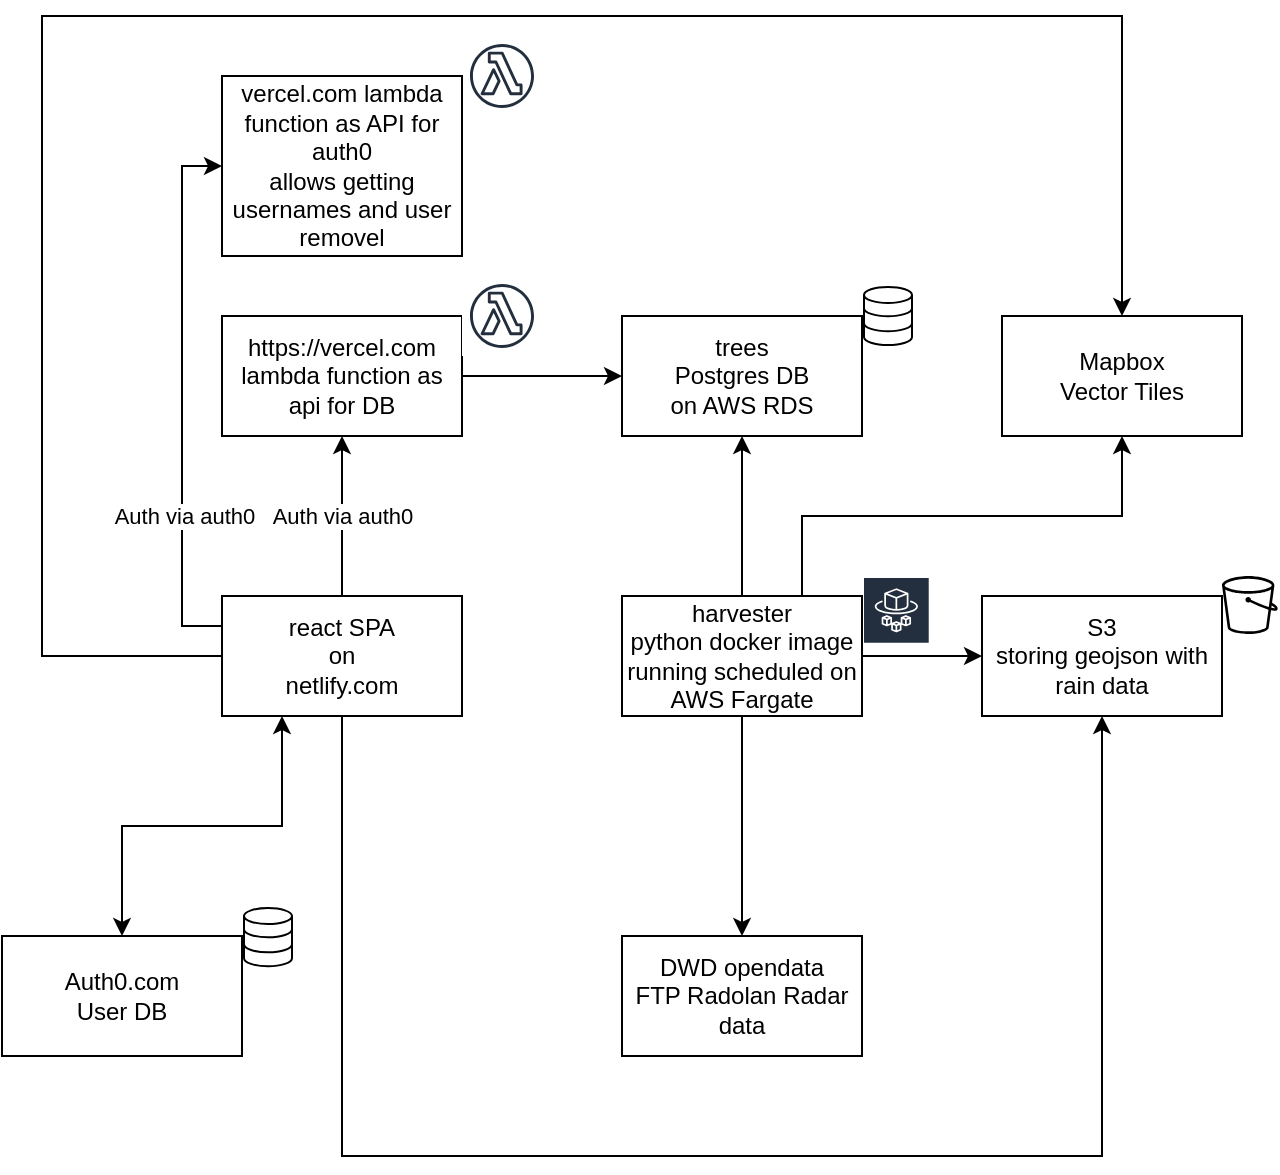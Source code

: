 <mxfile version="13.1.14" type="github"><diagram id="A_ITrU4Yd1AnZeQU2Kaq" name="Page-1"><mxGraphModel dx="1121" dy="867" grid="1" gridSize="10" guides="1" tooltips="1" connect="1" arrows="1" fold="1" page="1" pageScale="1" pageWidth="827" pageHeight="1169" math="0" shadow="0"><root><mxCell id="0"/><mxCell id="1" parent="0"/><mxCell id="0MIeyZ-TmPn7m4IKE96X-32" value="" style="outlineConnect=0;fontColor=#232F3E;gradientColor=none;strokeColor=#ffffff;fillColor=#232F3E;dashed=0;verticalLabelPosition=middle;verticalAlign=bottom;align=center;html=1;whiteSpace=wrap;fontSize=10;fontStyle=1;spacing=3;shape=mxgraph.aws4.productIcon;prIcon=mxgraph.aws4.fargate;" vertex="1" parent="1"><mxGeometry x="525" y="400" width="34.36" height="42.95" as="geometry"/></mxCell><mxCell id="0MIeyZ-TmPn7m4IKE96X-28" value="" style="outlineConnect=0;fontColor=#232F3E;gradientColor=none;strokeColor=#232F3E;fillColor=#ffffff;dashed=0;verticalLabelPosition=bottom;verticalAlign=top;align=center;html=1;fontSize=12;fontStyle=0;aspect=fixed;shape=mxgraph.aws4.resourceIcon;resIcon=mxgraph.aws4.lambda_function;" vertex="1" parent="1"><mxGeometry x="325" y="130" width="40" height="40" as="geometry"/></mxCell><mxCell id="0MIeyZ-TmPn7m4IKE96X-3" value="Auth via auth0" style="edgeStyle=orthogonalEdgeStyle;rounded=0;orthogonalLoop=1;jettySize=auto;html=1;" edge="1" parent="1" source="0MIeyZ-TmPn7m4IKE96X-1" target="0MIeyZ-TmPn7m4IKE96X-2"><mxGeometry relative="1" as="geometry"/></mxCell><mxCell id="0MIeyZ-TmPn7m4IKE96X-19" style="edgeStyle=orthogonalEdgeStyle;rounded=0;orthogonalLoop=1;jettySize=auto;html=1;exitX=0;exitY=0.25;exitDx=0;exitDy=0;entryX=0;entryY=0.5;entryDx=0;entryDy=0;" edge="1" parent="1" source="0MIeyZ-TmPn7m4IKE96X-1" target="0MIeyZ-TmPn7m4IKE96X-18"><mxGeometry relative="1" as="geometry"/></mxCell><mxCell id="0MIeyZ-TmPn7m4IKE96X-21" value="Auth via auth0" style="edgeLabel;html=1;align=center;verticalAlign=middle;resizable=0;points=[];" vertex="1" connectable="0" parent="0MIeyZ-TmPn7m4IKE96X-19"><mxGeometry x="-0.141" y="-1" relative="1" as="geometry"><mxPoint y="41" as="offset"/></mxGeometry></mxCell><mxCell id="0MIeyZ-TmPn7m4IKE96X-23" style="edgeStyle=orthogonalEdgeStyle;rounded=0;orthogonalLoop=1;jettySize=auto;html=1;exitX=0.25;exitY=1;exitDx=0;exitDy=0;entryX=0.5;entryY=0;entryDx=0;entryDy=0;startArrow=classic;startFill=1;" edge="1" parent="1" source="0MIeyZ-TmPn7m4IKE96X-1" target="0MIeyZ-TmPn7m4IKE96X-22"><mxGeometry relative="1" as="geometry"/></mxCell><mxCell id="0MIeyZ-TmPn7m4IKE96X-1" value="react SPA&lt;br&gt;&lt;div&gt;on&lt;br&gt;&lt;/div&gt;&lt;div&gt;netlify.com&lt;/div&gt;" style="rounded=0;whiteSpace=wrap;html=1;" vertex="1" parent="1"><mxGeometry x="205" y="410" width="120" height="60" as="geometry"/></mxCell><mxCell id="0MIeyZ-TmPn7m4IKE96X-5" value="" style="edgeStyle=orthogonalEdgeStyle;rounded=0;orthogonalLoop=1;jettySize=auto;html=1;" edge="1" parent="1" source="0MIeyZ-TmPn7m4IKE96X-2" target="0MIeyZ-TmPn7m4IKE96X-4"><mxGeometry relative="1" as="geometry"/></mxCell><mxCell id="0MIeyZ-TmPn7m4IKE96X-2" value="https://vercel.com lambda function as api for DB" style="rounded=0;whiteSpace=wrap;html=1;" vertex="1" parent="1"><mxGeometry x="205" y="270" width="120" height="60" as="geometry"/></mxCell><mxCell id="0MIeyZ-TmPn7m4IKE96X-4" value="&lt;div&gt;trees&lt;br&gt;&lt;/div&gt;&lt;div&gt;Postgres DB&lt;/div&gt;&lt;div&gt;on AWS RDS&lt;br&gt;&lt;/div&gt;" style="rounded=0;whiteSpace=wrap;html=1;" vertex="1" parent="1"><mxGeometry x="405" y="270" width="120" height="60" as="geometry"/></mxCell><mxCell id="0MIeyZ-TmPn7m4IKE96X-8" value="" style="edgeStyle=orthogonalEdgeStyle;rounded=0;orthogonalLoop=1;jettySize=auto;html=1;" edge="1" parent="1" source="0MIeyZ-TmPn7m4IKE96X-6" target="0MIeyZ-TmPn7m4IKE96X-7"><mxGeometry relative="1" as="geometry"/></mxCell><mxCell id="0MIeyZ-TmPn7m4IKE96X-9" style="edgeStyle=orthogonalEdgeStyle;rounded=0;orthogonalLoop=1;jettySize=auto;html=1;exitX=0.5;exitY=0;exitDx=0;exitDy=0;" edge="1" parent="1" source="0MIeyZ-TmPn7m4IKE96X-6" target="0MIeyZ-TmPn7m4IKE96X-4"><mxGeometry relative="1" as="geometry"/></mxCell><mxCell id="0MIeyZ-TmPn7m4IKE96X-14" style="edgeStyle=orthogonalEdgeStyle;rounded=0;orthogonalLoop=1;jettySize=auto;html=1;exitX=0.75;exitY=0;exitDx=0;exitDy=0;entryX=0.5;entryY=1;entryDx=0;entryDy=0;" edge="1" parent="1" source="0MIeyZ-TmPn7m4IKE96X-6" target="0MIeyZ-TmPn7m4IKE96X-13"><mxGeometry relative="1" as="geometry"/></mxCell><mxCell id="0MIeyZ-TmPn7m4IKE96X-35" style="edgeStyle=orthogonalEdgeStyle;rounded=0;orthogonalLoop=1;jettySize=auto;html=1;exitX=1;exitY=0.5;exitDx=0;exitDy=0;startArrow=none;startFill=0;endArrow=classic;endFill=1;" edge="1" parent="1" source="0MIeyZ-TmPn7m4IKE96X-6" target="0MIeyZ-TmPn7m4IKE96X-10"><mxGeometry relative="1" as="geometry"/></mxCell><mxCell id="0MIeyZ-TmPn7m4IKE96X-6" value="&lt;div&gt;harvester &lt;br&gt;&lt;/div&gt;&lt;div&gt;python docker image running scheduled on&lt;br&gt;&lt;/div&gt;AWS Fargate" style="rounded=0;whiteSpace=wrap;html=1;" vertex="1" parent="1"><mxGeometry x="405" y="410" width="120" height="60" as="geometry"/></mxCell><mxCell id="0MIeyZ-TmPn7m4IKE96X-7" value="DWD opendata&lt;br&gt;FTP Radolan Radar data" style="rounded=0;whiteSpace=wrap;html=1;" vertex="1" parent="1"><mxGeometry x="405" y="580" width="120" height="60" as="geometry"/></mxCell><mxCell id="0MIeyZ-TmPn7m4IKE96X-12" style="edgeStyle=orthogonalEdgeStyle;rounded=0;orthogonalLoop=1;jettySize=auto;html=1;exitX=0.5;exitY=1;exitDx=0;exitDy=0;entryX=0.5;entryY=1;entryDx=0;entryDy=0;endArrow=none;endFill=0;startArrow=classic;startFill=1;" edge="1" parent="1" source="0MIeyZ-TmPn7m4IKE96X-10" target="0MIeyZ-TmPn7m4IKE96X-1"><mxGeometry relative="1" as="geometry"><Array as="points"><mxPoint x="645" y="690"/><mxPoint x="265" y="690"/></Array></mxGeometry></mxCell><mxCell id="0MIeyZ-TmPn7m4IKE96X-10" value="&lt;div&gt;S3&lt;/div&gt;&lt;div&gt;storing geojson with rain data&lt;br&gt;&lt;/div&gt;" style="rounded=0;whiteSpace=wrap;html=1;" vertex="1" parent="1"><mxGeometry x="585" y="410" width="120" height="60" as="geometry"/></mxCell><mxCell id="0MIeyZ-TmPn7m4IKE96X-15" style="edgeStyle=orthogonalEdgeStyle;rounded=0;orthogonalLoop=1;jettySize=auto;html=1;exitX=0.5;exitY=0;exitDx=0;exitDy=0;entryX=0;entryY=0.5;entryDx=0;entryDy=0;startArrow=classic;startFill=1;endArrow=none;endFill=0;" edge="1" parent="1" source="0MIeyZ-TmPn7m4IKE96X-13" target="0MIeyZ-TmPn7m4IKE96X-1"><mxGeometry relative="1" as="geometry"><Array as="points"><mxPoint x="655" y="120"/><mxPoint x="115" y="120"/><mxPoint x="115" y="440"/></Array></mxGeometry></mxCell><mxCell id="0MIeyZ-TmPn7m4IKE96X-13" value="Mapbox&lt;br&gt;Vector Tiles" style="rounded=0;whiteSpace=wrap;html=1;" vertex="1" parent="1"><mxGeometry x="595" y="270" width="120" height="60" as="geometry"/></mxCell><mxCell id="0MIeyZ-TmPn7m4IKE96X-18" value="vercel.com lambda function as API for auth0&lt;br&gt;allows getting usernames and user removel" style="rounded=0;whiteSpace=wrap;html=1;" vertex="1" parent="1"><mxGeometry x="205" y="150" width="120" height="90" as="geometry"/></mxCell><mxCell id="0MIeyZ-TmPn7m4IKE96X-22" value="&lt;div&gt;Auth0.com&lt;/div&gt;&lt;div&gt;User DB&lt;/div&gt;" style="rounded=0;whiteSpace=wrap;html=1;" vertex="1" parent="1"><mxGeometry x="95" y="580" width="120" height="60" as="geometry"/></mxCell><mxCell id="0MIeyZ-TmPn7m4IKE96X-26" value="" style="html=1;verticalLabelPosition=bottom;align=center;labelBackgroundColor=#ffffff;verticalAlign=top;strokeWidth=1;strokeColor=#000000;shadow=0;dashed=0;shape=mxgraph.ios7.icons.data;" vertex="1" parent="1"><mxGeometry x="526" y="255.45" width="24" height="29.1" as="geometry"/></mxCell><mxCell id="0MIeyZ-TmPn7m4IKE96X-27" value="" style="html=1;verticalLabelPosition=bottom;align=center;labelBackgroundColor=#ffffff;verticalAlign=top;strokeWidth=1;strokeColor=#000000;shadow=0;dashed=0;shape=mxgraph.ios7.icons.data;" vertex="1" parent="1"><mxGeometry x="216" y="566" width="24" height="29.1" as="geometry"/></mxCell><mxCell id="0MIeyZ-TmPn7m4IKE96X-30" value="" style="outlineConnect=0;fontColor=#232F3E;gradientColor=none;strokeColor=#232F3E;fillColor=#ffffff;dashed=0;verticalLabelPosition=bottom;verticalAlign=top;align=center;html=1;fontSize=12;fontStyle=0;aspect=fixed;shape=mxgraph.aws4.resourceIcon;resIcon=mxgraph.aws4.lambda_function;" vertex="1" parent="1"><mxGeometry x="325" y="250" width="40" height="40" as="geometry"/></mxCell><mxCell id="0MIeyZ-TmPn7m4IKE96X-38" value="" style="shape=image;html=1;verticalAlign=top;verticalLabelPosition=bottom;labelBackgroundColor=#ffffff;imageAspect=0;aspect=fixed;image=https://cdn4.iconfinder.com/data/icons/logos-brands-5/24/react-128.png;strokeColor=#000000;strokeWidth=1;fillColor=#000000;" vertex="1" parent="1"><mxGeometry x="325" y="397.5" width="40" height="40" as="geometry"/></mxCell><mxCell id="0MIeyZ-TmPn7m4IKE96X-31" value="" style="outlineConnect=0;fontColor=#232F3E;gradientColor=none;fillColor=#000000;strokeColor=none;dashed=0;verticalLabelPosition=bottom;verticalAlign=top;align=center;html=1;fontSize=12;fontStyle=0;aspect=fixed;pointerEvents=1;shape=mxgraph.aws4.bucket;" vertex="1" parent="1"><mxGeometry x="705" y="400" width="27.88" height="29" as="geometry"/></mxCell></root></mxGraphModel></diagram></mxfile>